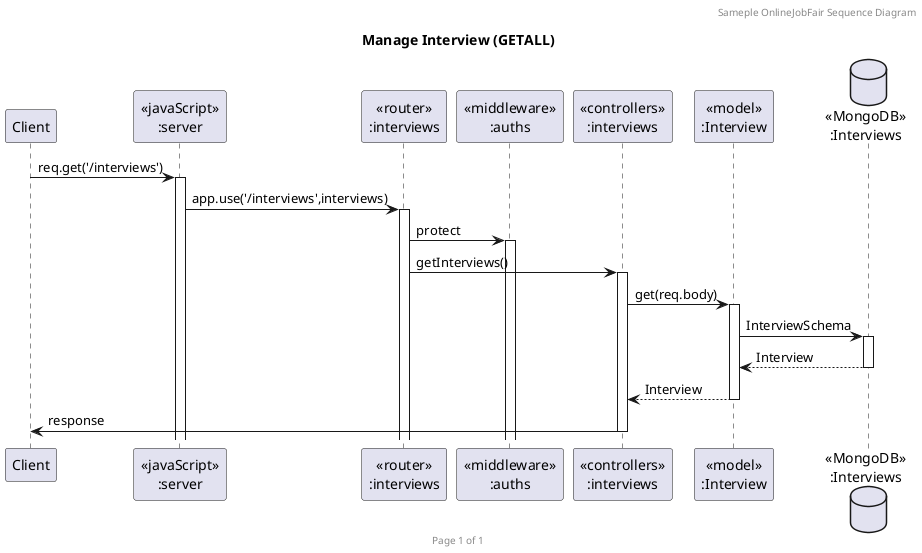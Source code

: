 @startuml Manage Interview (GET)

header Sameple OnlineJobFair Sequence Diagram
footer Page %page% of %lastpage%
title "Manage Interview (GETALL)"

participant "Client" as client
participant "<<javaScript>>\n:server" as server
participant "<<router>>\n:interviews" as routerInterviews
participant "<<middleware>>\n:auths" as auth
participant "<<controllers>>\n:interviews" as controllersInterviews
participant "<<model>>\n:Interview" as modelInterview
database "<<MongoDB>>\n:Interviews" as InterviewsDatabase

client->server ++:req.get('/interviews')
server->routerInterviews ++:app.use('/interviews',interviews)
routerInterviews -> auth ++:protect
routerInterviews -> controllersInterviews ++:getInterviews()
controllersInterviews->modelInterview ++:get(req.body)
modelInterview ->InterviewsDatabase ++: InterviewSchema
InterviewsDatabase --> modelInterview --: Interview
controllersInterviews <-- modelInterview --:Interview
controllersInterviews->client --:response

@enduml